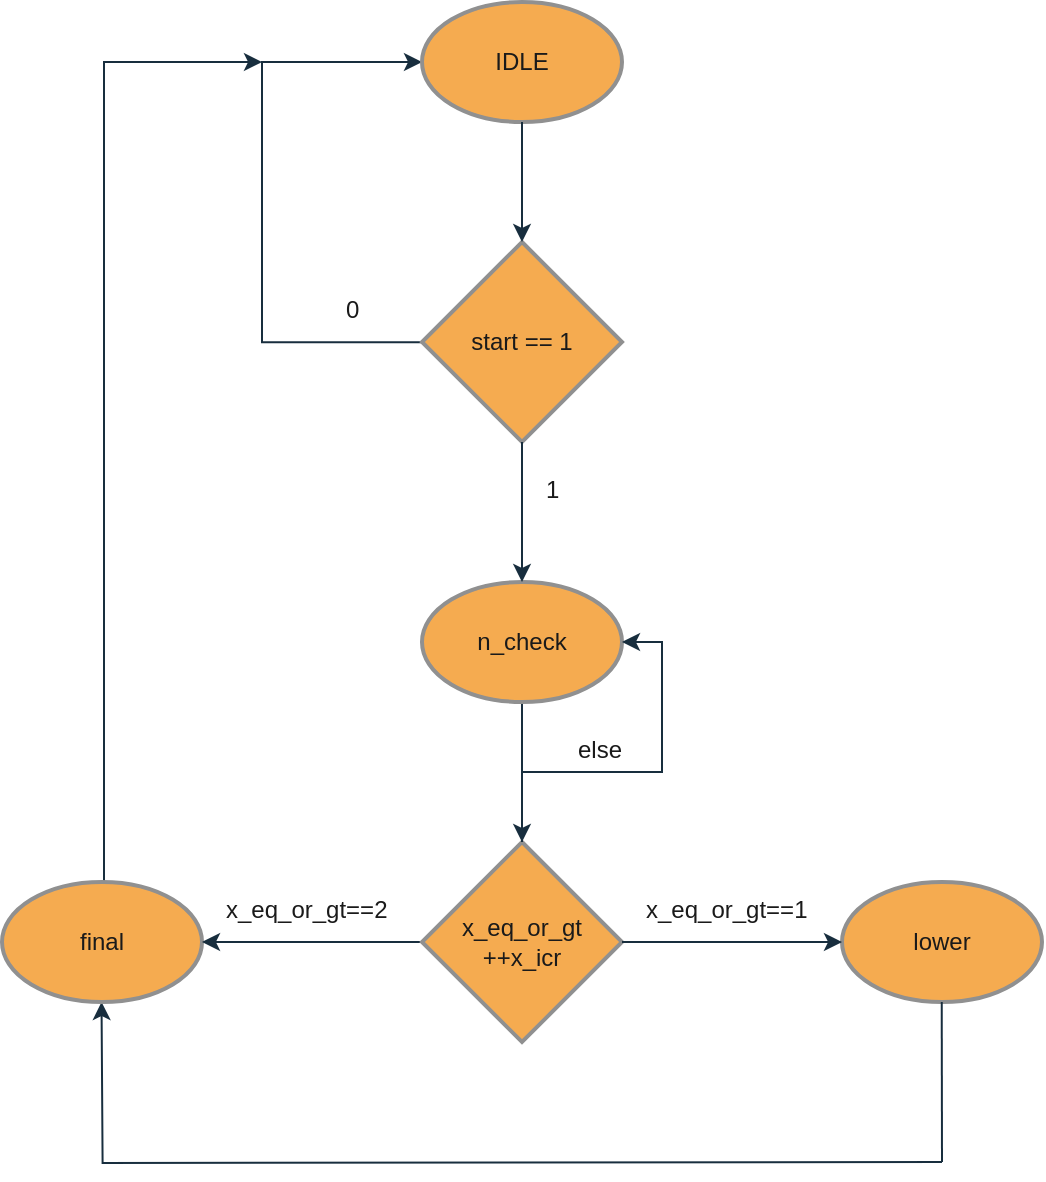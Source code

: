 <mxfile version="24.6.3" type="github">
  <diagram id="C5RBs43oDa-KdzZeNtuy" name="Page-1">
    <mxGraphModel dx="586" dy="311" grid="1" gridSize="10" guides="1" tooltips="1" connect="1" arrows="1" fold="1" page="1" pageScale="1" pageWidth="827" pageHeight="1169" background="none" math="0" shadow="0">
      <root>
        <mxCell id="WIyWlLk6GJQsqaUBKTNV-0" />
        <mxCell id="WIyWlLk6GJQsqaUBKTNV-1" parent="WIyWlLk6GJQsqaUBKTNV-0" />
        <mxCell id="5kXhVduaz7ndDoTnfJJI-7" style="edgeStyle=orthogonalEdgeStyle;rounded=0;orthogonalLoop=1;jettySize=auto;html=1;strokeColor=#182E3E;fontColor=#1A1A1A;entryX=0;entryY=0.5;entryDx=0;entryDy=0;entryPerimeter=0;" edge="1" parent="WIyWlLk6GJQsqaUBKTNV-1" target="5kXhVduaz7ndDoTnfJJI-2">
          <mxGeometry relative="1" as="geometry">
            <mxPoint x="229.97" y="80.03" as="targetPoint" />
            <mxPoint x="239.97" y="230.064" as="sourcePoint" />
            <Array as="points">
              <mxPoint x="150" y="230" />
              <mxPoint x="150" y="90" />
            </Array>
          </mxGeometry>
        </mxCell>
        <mxCell id="5kXhVduaz7ndDoTnfJJI-1" value="start == 1" style="strokeWidth=2;html=1;shape=mxgraph.flowchart.decision;whiteSpace=wrap;strokeColor=#909090;fontColor=#1A1A1A;fillColor=#F5AB50;" vertex="1" parent="WIyWlLk6GJQsqaUBKTNV-1">
          <mxGeometry x="230" y="180" width="100" height="100" as="geometry" />
        </mxCell>
        <mxCell id="5kXhVduaz7ndDoTnfJJI-2" value="IDLE" style="strokeWidth=2;html=1;shape=mxgraph.flowchart.start_1;whiteSpace=wrap;strokeColor=#909090;fontColor=#1A1A1A;fillColor=#F5AB50;" vertex="1" parent="WIyWlLk6GJQsqaUBKTNV-1">
          <mxGeometry x="230" y="60" width="100" height="60" as="geometry" />
        </mxCell>
        <mxCell id="5kXhVduaz7ndDoTnfJJI-4" value="0" style="text;whiteSpace=wrap;html=1;fontColor=#1A1A1A;" vertex="1" parent="WIyWlLk6GJQsqaUBKTNV-1">
          <mxGeometry x="190" y="200" width="16" height="30" as="geometry" />
        </mxCell>
        <mxCell id="5kXhVduaz7ndDoTnfJJI-5" style="edgeStyle=orthogonalEdgeStyle;rounded=0;orthogonalLoop=1;jettySize=auto;html=1;entryX=0.5;entryY=0;entryDx=0;entryDy=0;entryPerimeter=0;strokeColor=#182E3E;fontColor=#1A1A1A;" edge="1" parent="WIyWlLk6GJQsqaUBKTNV-1" source="5kXhVduaz7ndDoTnfJJI-2" target="5kXhVduaz7ndDoTnfJJI-1">
          <mxGeometry relative="1" as="geometry" />
        </mxCell>
        <mxCell id="5kXhVduaz7ndDoTnfJJI-9" value="1" style="text;whiteSpace=wrap;html=1;fontColor=#1A1A1A;" vertex="1" parent="WIyWlLk6GJQsqaUBKTNV-1">
          <mxGeometry x="290" y="290" width="16" height="30" as="geometry" />
        </mxCell>
        <mxCell id="5kXhVduaz7ndDoTnfJJI-16" style="edgeStyle=orthogonalEdgeStyle;rounded=0;orthogonalLoop=1;jettySize=auto;html=1;strokeColor=#182E3E;fontColor=#1A1A1A;" edge="1" parent="WIyWlLk6GJQsqaUBKTNV-1" source="5kXhVduaz7ndDoTnfJJI-10" target="5kXhVduaz7ndDoTnfJJI-15">
          <mxGeometry relative="1" as="geometry" />
        </mxCell>
        <mxCell id="5kXhVduaz7ndDoTnfJJI-10" value="n_check" style="strokeWidth=2;html=1;shape=mxgraph.flowchart.start_1;whiteSpace=wrap;strokeColor=#909090;fontColor=#1A1A1A;fillColor=#F5AB50;" vertex="1" parent="WIyWlLk6GJQsqaUBKTNV-1">
          <mxGeometry x="230" y="350" width="100" height="60" as="geometry" />
        </mxCell>
        <mxCell id="5kXhVduaz7ndDoTnfJJI-12" style="edgeStyle=orthogonalEdgeStyle;rounded=0;orthogonalLoop=1;jettySize=auto;html=1;entryX=0.5;entryY=0;entryDx=0;entryDy=0;entryPerimeter=0;strokeColor=#182E3E;fontColor=#1A1A1A;" edge="1" parent="WIyWlLk6GJQsqaUBKTNV-1" source="5kXhVduaz7ndDoTnfJJI-1" target="5kXhVduaz7ndDoTnfJJI-10">
          <mxGeometry relative="1" as="geometry" />
        </mxCell>
        <mxCell id="5kXhVduaz7ndDoTnfJJI-26" style="edgeStyle=orthogonalEdgeStyle;rounded=0;orthogonalLoop=1;jettySize=auto;html=1;strokeColor=#182E3E;fontColor=#1A1A1A;" edge="1" parent="WIyWlLk6GJQsqaUBKTNV-1">
          <mxGeometry relative="1" as="geometry">
            <mxPoint x="69.76" y="560" as="targetPoint" />
            <mxPoint x="490" y="640" as="sourcePoint" />
          </mxGeometry>
        </mxCell>
        <mxCell id="5kXhVduaz7ndDoTnfJJI-13" value="lower" style="strokeWidth=2;html=1;shape=mxgraph.flowchart.start_1;whiteSpace=wrap;strokeColor=#909090;fontColor=#1A1A1A;fillColor=#F5AB50;" vertex="1" parent="WIyWlLk6GJQsqaUBKTNV-1">
          <mxGeometry x="440" y="500" width="100" height="60" as="geometry" />
        </mxCell>
        <mxCell id="5kXhVduaz7ndDoTnfJJI-24" style="edgeStyle=orthogonalEdgeStyle;rounded=0;orthogonalLoop=1;jettySize=auto;html=1;strokeColor=#182E3E;fontColor=#1A1A1A;" edge="1" parent="WIyWlLk6GJQsqaUBKTNV-1">
          <mxGeometry relative="1" as="geometry">
            <mxPoint x="150" y="90" as="targetPoint" />
            <mxPoint x="40" y="530.004" as="sourcePoint" />
            <Array as="points">
              <mxPoint x="71" y="529.97" />
              <mxPoint x="71" y="89.97" />
            </Array>
          </mxGeometry>
        </mxCell>
        <mxCell id="5kXhVduaz7ndDoTnfJJI-14" value="&lt;div&gt;final&lt;/div&gt;" style="strokeWidth=2;html=1;shape=mxgraph.flowchart.start_1;whiteSpace=wrap;strokeColor=#909090;fontColor=#1A1A1A;fillColor=#F5AB50;" vertex="1" parent="WIyWlLk6GJQsqaUBKTNV-1">
          <mxGeometry x="20" y="500" width="100" height="60" as="geometry" />
        </mxCell>
        <mxCell id="5kXhVduaz7ndDoTnfJJI-18" style="edgeStyle=orthogonalEdgeStyle;rounded=0;orthogonalLoop=1;jettySize=auto;html=1;strokeColor=#182E3E;fontColor=#1A1A1A;" edge="1" parent="WIyWlLk6GJQsqaUBKTNV-1" source="5kXhVduaz7ndDoTnfJJI-15" target="5kXhVduaz7ndDoTnfJJI-14">
          <mxGeometry relative="1" as="geometry" />
        </mxCell>
        <mxCell id="5kXhVduaz7ndDoTnfJJI-15" value="&lt;div&gt;x_eq_or_gt &lt;br&gt;&lt;/div&gt;&lt;div&gt;++x_icr&lt;br&gt;&lt;/div&gt;" style="strokeWidth=2;html=1;shape=mxgraph.flowchart.decision;whiteSpace=wrap;strokeColor=#909090;fontColor=#1A1A1A;fillColor=#F5AB50;" vertex="1" parent="WIyWlLk6GJQsqaUBKTNV-1">
          <mxGeometry x="230" y="480" width="100" height="100" as="geometry" />
        </mxCell>
        <mxCell id="5kXhVduaz7ndDoTnfJJI-17" style="edgeStyle=orthogonalEdgeStyle;rounded=0;orthogonalLoop=1;jettySize=auto;html=1;entryX=0;entryY=0.5;entryDx=0;entryDy=0;entryPerimeter=0;strokeColor=#182E3E;fontColor=#1A1A1A;" edge="1" parent="WIyWlLk6GJQsqaUBKTNV-1" source="5kXhVduaz7ndDoTnfJJI-15" target="5kXhVduaz7ndDoTnfJJI-13">
          <mxGeometry relative="1" as="geometry" />
        </mxCell>
        <mxCell id="5kXhVduaz7ndDoTnfJJI-19" value="x_eq_or_gt==2" style="text;whiteSpace=wrap;html=1;fontColor=#1A1A1A;" vertex="1" parent="WIyWlLk6GJQsqaUBKTNV-1">
          <mxGeometry x="130" y="500" width="100" height="30" as="geometry" />
        </mxCell>
        <mxCell id="5kXhVduaz7ndDoTnfJJI-21" value="x_eq_or_gt==1 " style="text;whiteSpace=wrap;html=1;fontColor=#1A1A1A;" vertex="1" parent="WIyWlLk6GJQsqaUBKTNV-1">
          <mxGeometry x="340" y="500" width="90" height="30" as="geometry" />
        </mxCell>
        <mxCell id="5kXhVduaz7ndDoTnfJJI-29" value="" style="endArrow=none;html=1;rounded=0;strokeColor=#182E3E;fontColor=#1A1A1A;" edge="1" parent="WIyWlLk6GJQsqaUBKTNV-1">
          <mxGeometry width="50" height="50" relative="1" as="geometry">
            <mxPoint x="490" y="640" as="sourcePoint" />
            <mxPoint x="489.86" y="560" as="targetPoint" />
          </mxGeometry>
        </mxCell>
        <mxCell id="5kXhVduaz7ndDoTnfJJI-35" style="edgeStyle=orthogonalEdgeStyle;rounded=0;orthogonalLoop=1;jettySize=auto;html=1;entryX=1;entryY=0.5;entryDx=0;entryDy=0;entryPerimeter=0;strokeColor=#182E3E;fontColor=#1A1A1A;" edge="1" parent="WIyWlLk6GJQsqaUBKTNV-1" source="5kXhVduaz7ndDoTnfJJI-15" target="5kXhVduaz7ndDoTnfJJI-10">
          <mxGeometry relative="1" as="geometry" />
        </mxCell>
        <mxCell id="5kXhVduaz7ndDoTnfJJI-38" value="else" style="text;whiteSpace=wrap;html=1;fontColor=#1A1A1A;" vertex="1" parent="WIyWlLk6GJQsqaUBKTNV-1">
          <mxGeometry x="306" y="420" width="44" height="30" as="geometry" />
        </mxCell>
      </root>
    </mxGraphModel>
  </diagram>
</mxfile>

